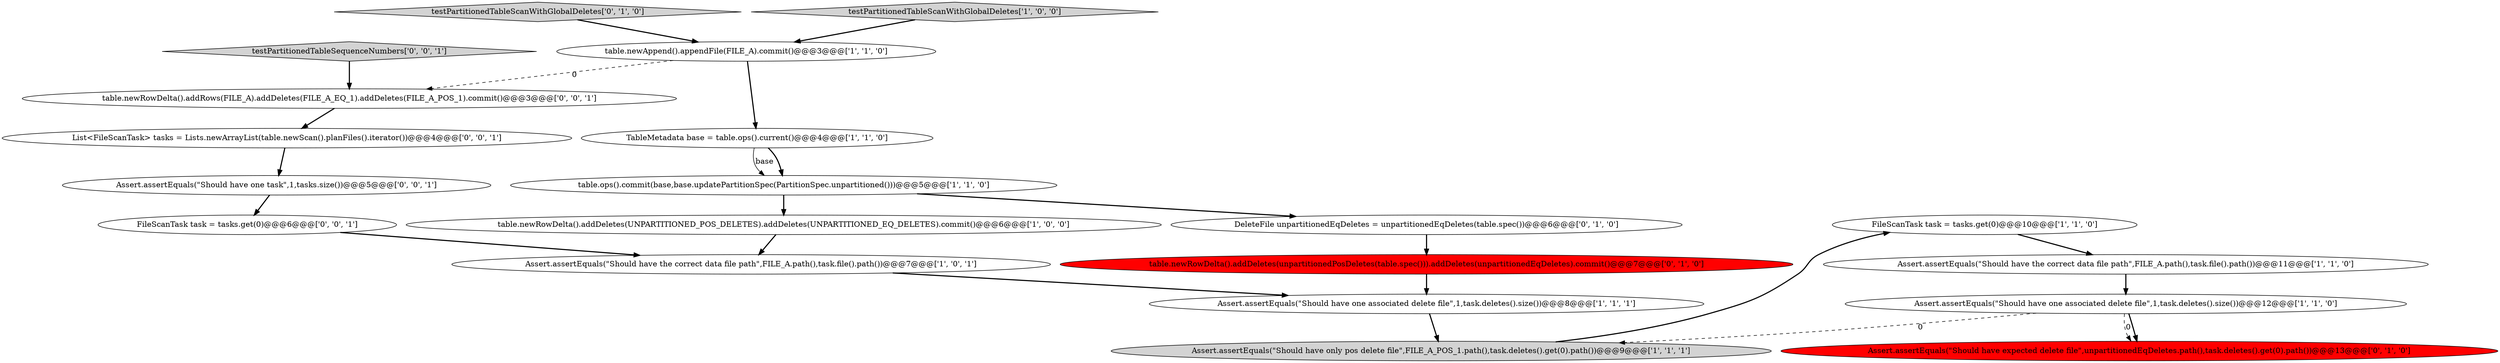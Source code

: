 digraph {
2 [style = filled, label = "FileScanTask task = tasks.get(0)@@@10@@@['1', '1', '0']", fillcolor = white, shape = ellipse image = "AAA0AAABBB1BBB"];
13 [style = filled, label = "testPartitionedTableScanWithGlobalDeletes['0', '1', '0']", fillcolor = lightgray, shape = diamond image = "AAA0AAABBB2BBB"];
11 [style = filled, label = "table.newRowDelta().addDeletes(unpartitionedPosDeletes(table.spec())).addDeletes(unpartitionedEqDeletes).commit()@@@7@@@['0', '1', '0']", fillcolor = red, shape = ellipse image = "AAA1AAABBB2BBB"];
1 [style = filled, label = "table.newAppend().appendFile(FILE_A).commit()@@@3@@@['1', '1', '0']", fillcolor = white, shape = ellipse image = "AAA0AAABBB1BBB"];
6 [style = filled, label = "table.ops().commit(base,base.updatePartitionSpec(PartitionSpec.unpartitioned()))@@@5@@@['1', '1', '0']", fillcolor = white, shape = ellipse image = "AAA0AAABBB1BBB"];
10 [style = filled, label = "Assert.assertEquals(\"Should have the correct data file path\",FILE_A.path(),task.file().path())@@@11@@@['1', '1', '0']", fillcolor = white, shape = ellipse image = "AAA0AAABBB1BBB"];
4 [style = filled, label = "Assert.assertEquals(\"Should have one associated delete file\",1,task.deletes().size())@@@8@@@['1', '1', '1']", fillcolor = white, shape = ellipse image = "AAA0AAABBB1BBB"];
3 [style = filled, label = "testPartitionedTableScanWithGlobalDeletes['1', '0', '0']", fillcolor = lightgray, shape = diamond image = "AAA0AAABBB1BBB"];
15 [style = filled, label = "Assert.assertEquals(\"Should have one task\",1,tasks.size())@@@5@@@['0', '0', '1']", fillcolor = white, shape = ellipse image = "AAA0AAABBB3BBB"];
12 [style = filled, label = "DeleteFile unpartitionedEqDeletes = unpartitionedEqDeletes(table.spec())@@@6@@@['0', '1', '0']", fillcolor = white, shape = ellipse image = "AAA0AAABBB2BBB"];
8 [style = filled, label = "Assert.assertEquals(\"Should have one associated delete file\",1,task.deletes().size())@@@12@@@['1', '1', '0']", fillcolor = white, shape = ellipse image = "AAA0AAABBB1BBB"];
16 [style = filled, label = "testPartitionedTableSequenceNumbers['0', '0', '1']", fillcolor = lightgray, shape = diamond image = "AAA0AAABBB3BBB"];
9 [style = filled, label = "table.newRowDelta().addDeletes(UNPARTITIONED_POS_DELETES).addDeletes(UNPARTITIONED_EQ_DELETES).commit()@@@6@@@['1', '0', '0']", fillcolor = white, shape = ellipse image = "AAA0AAABBB1BBB"];
14 [style = filled, label = "Assert.assertEquals(\"Should have expected delete file\",unpartitionedEqDeletes.path(),task.deletes().get(0).path())@@@13@@@['0', '1', '0']", fillcolor = red, shape = ellipse image = "AAA1AAABBB2BBB"];
17 [style = filled, label = "table.newRowDelta().addRows(FILE_A).addDeletes(FILE_A_EQ_1).addDeletes(FILE_A_POS_1).commit()@@@3@@@['0', '0', '1']", fillcolor = white, shape = ellipse image = "AAA0AAABBB3BBB"];
19 [style = filled, label = "FileScanTask task = tasks.get(0)@@@6@@@['0', '0', '1']", fillcolor = white, shape = ellipse image = "AAA0AAABBB3BBB"];
0 [style = filled, label = "Assert.assertEquals(\"Should have the correct data file path\",FILE_A.path(),task.file().path())@@@7@@@['1', '0', '1']", fillcolor = white, shape = ellipse image = "AAA0AAABBB1BBB"];
18 [style = filled, label = "List<FileScanTask> tasks = Lists.newArrayList(table.newScan().planFiles().iterator())@@@4@@@['0', '0', '1']", fillcolor = white, shape = ellipse image = "AAA0AAABBB3BBB"];
7 [style = filled, label = "Assert.assertEquals(\"Should have only pos delete file\",FILE_A_POS_1.path(),task.deletes().get(0).path())@@@9@@@['1', '1', '1']", fillcolor = lightgray, shape = ellipse image = "AAA0AAABBB1BBB"];
5 [style = filled, label = "TableMetadata base = table.ops().current()@@@4@@@['1', '1', '0']", fillcolor = white, shape = ellipse image = "AAA0AAABBB1BBB"];
1->5 [style = bold, label=""];
9->0 [style = bold, label=""];
3->1 [style = bold, label=""];
11->4 [style = bold, label=""];
18->15 [style = bold, label=""];
12->11 [style = bold, label=""];
8->14 [style = bold, label=""];
16->17 [style = bold, label=""];
8->14 [style = dashed, label="0"];
15->19 [style = bold, label=""];
2->10 [style = bold, label=""];
4->7 [style = bold, label=""];
13->1 [style = bold, label=""];
19->0 [style = bold, label=""];
1->17 [style = dashed, label="0"];
5->6 [style = bold, label=""];
10->8 [style = bold, label=""];
5->6 [style = solid, label="base"];
0->4 [style = bold, label=""];
7->2 [style = bold, label=""];
8->7 [style = dashed, label="0"];
6->9 [style = bold, label=""];
17->18 [style = bold, label=""];
6->12 [style = bold, label=""];
}
